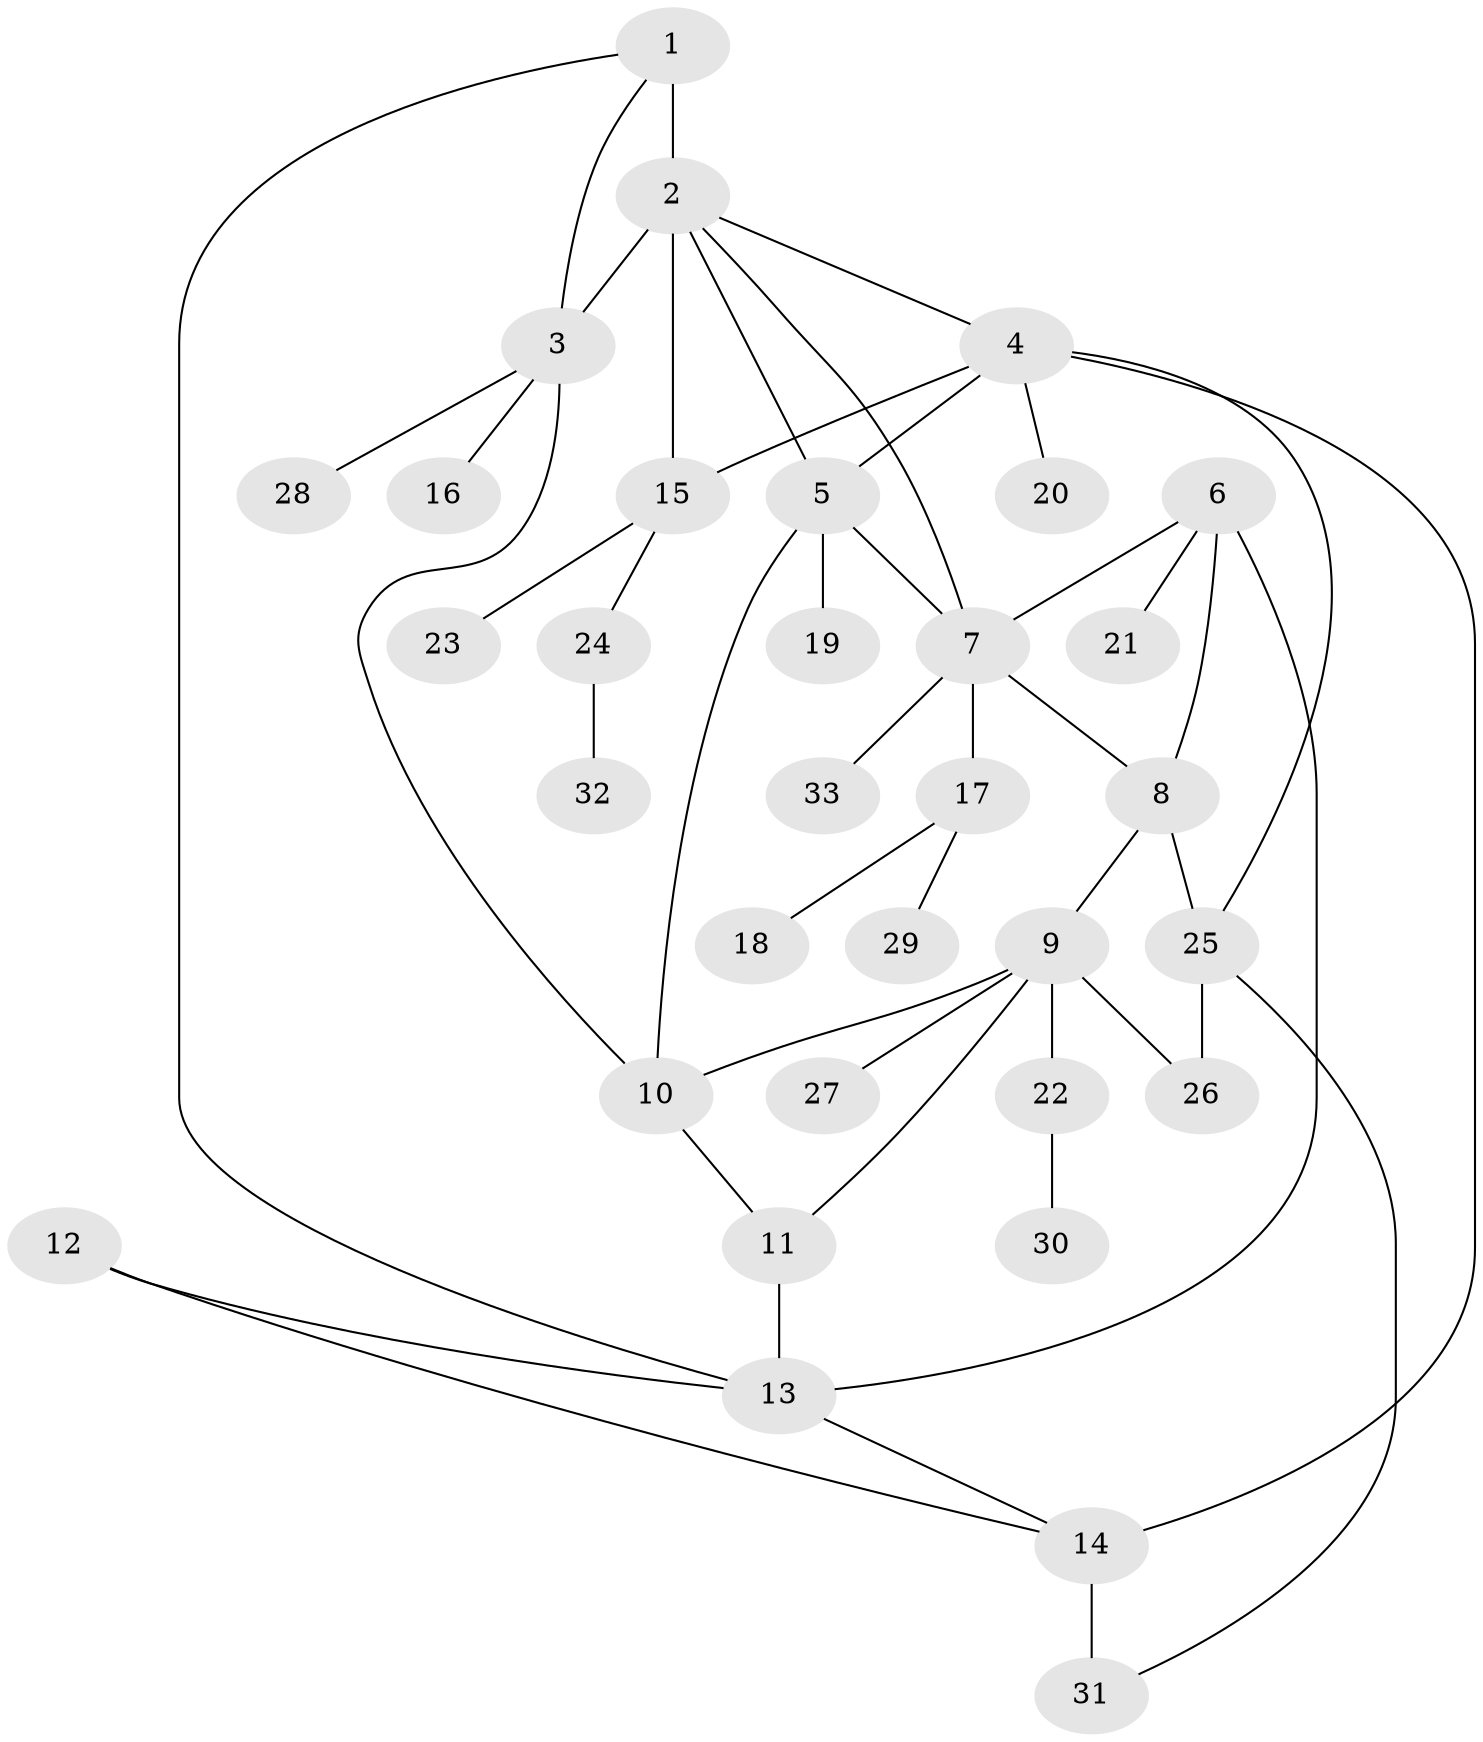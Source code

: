 // original degree distribution, {8: 0.015151515151515152, 4: 0.030303030303030304, 6: 0.06060606060606061, 10: 0.015151515151515152, 3: 0.07575757575757576, 5: 0.045454545454545456, 7: 0.045454545454545456, 1: 0.5303030303030303, 2: 0.18181818181818182}
// Generated by graph-tools (version 1.1) at 2025/37/03/09/25 02:37:32]
// undirected, 33 vertices, 47 edges
graph export_dot {
graph [start="1"]
  node [color=gray90,style=filled];
  1;
  2;
  3;
  4;
  5;
  6;
  7;
  8;
  9;
  10;
  11;
  12;
  13;
  14;
  15;
  16;
  17;
  18;
  19;
  20;
  21;
  22;
  23;
  24;
  25;
  26;
  27;
  28;
  29;
  30;
  31;
  32;
  33;
  1 -- 2 [weight=5.0];
  1 -- 3 [weight=1.0];
  1 -- 13 [weight=1.0];
  2 -- 3 [weight=1.0];
  2 -- 4 [weight=1.0];
  2 -- 5 [weight=1.0];
  2 -- 7 [weight=1.0];
  2 -- 15 [weight=1.0];
  3 -- 10 [weight=1.0];
  3 -- 16 [weight=1.0];
  3 -- 28 [weight=1.0];
  4 -- 5 [weight=1.0];
  4 -- 14 [weight=1.0];
  4 -- 15 [weight=4.0];
  4 -- 20 [weight=1.0];
  4 -- 25 [weight=1.0];
  5 -- 7 [weight=1.0];
  5 -- 10 [weight=1.0];
  5 -- 19 [weight=1.0];
  6 -- 7 [weight=1.0];
  6 -- 8 [weight=1.0];
  6 -- 13 [weight=1.0];
  6 -- 21 [weight=1.0];
  7 -- 8 [weight=1.0];
  7 -- 17 [weight=1.0];
  7 -- 33 [weight=1.0];
  8 -- 9 [weight=1.0];
  8 -- 25 [weight=1.0];
  9 -- 10 [weight=1.0];
  9 -- 11 [weight=1.0];
  9 -- 22 [weight=1.0];
  9 -- 26 [weight=1.0];
  9 -- 27 [weight=1.0];
  10 -- 11 [weight=1.0];
  11 -- 13 [weight=2.0];
  12 -- 13 [weight=1.0];
  12 -- 14 [weight=1.0];
  13 -- 14 [weight=1.0];
  14 -- 31 [weight=2.0];
  15 -- 23 [weight=1.0];
  15 -- 24 [weight=1.0];
  17 -- 18 [weight=1.0];
  17 -- 29 [weight=1.0];
  22 -- 30 [weight=1.0];
  24 -- 32 [weight=1.0];
  25 -- 26 [weight=4.0];
  25 -- 31 [weight=1.0];
}

